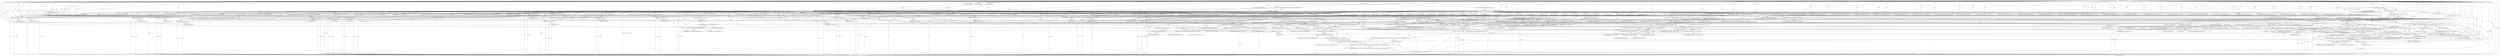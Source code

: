 digraph "TIFFVGetFieldDefaulted" {  
"21192" [label = <(METHOD,TIFFVGetFieldDefaulted)<SUB>214</SUB>> ]
"21193" [label = <(PARAM,TIFF *tif)<SUB>214</SUB>> ]
"21194" [label = <(PARAM,uint32_t tag)<SUB>214</SUB>> ]
"21195" [label = <(PARAM,va_list ap)<SUB>214</SUB>> ]
"21196" [label = <(BLOCK,&lt;empty&gt;,&lt;empty&gt;)<SUB>215</SUB>> ]
"21197" [label = <(LOCAL,TIFFDirectory* td: TIFFDirectory)<SUB>216</SUB>> ]
"21198" [label = <(&lt;operator&gt;.assignment,*td = &amp;tif-&gt;tif_dir)<SUB>216</SUB>> ]
"21199" [label = <(IDENTIFIER,td,*td = &amp;tif-&gt;tif_dir)<SUB>216</SUB>> ]
"21200" [label = <(&lt;operator&gt;.addressOf,&amp;tif-&gt;tif_dir)<SUB>216</SUB>> ]
"21201" [label = <(&lt;operator&gt;.indirectFieldAccess,tif-&gt;tif_dir)<SUB>216</SUB>> ]
"21202" [label = <(IDENTIFIER,tif,*td = &amp;tif-&gt;tif_dir)<SUB>216</SUB>> ]
"21203" [label = <(FIELD_IDENTIFIER,tif_dir,tif_dir)<SUB>216</SUB>> ]
"21204" [label = <(CONTROL_STRUCTURE,if (TIFFVGetField(tif, tag, ap)),if (TIFFVGetField(tif, tag, ap)))<SUB>218</SUB>> ]
"21205" [label = <(TIFFVGetField,TIFFVGetField(tif, tag, ap))<SUB>218</SUB>> ]
"21206" [label = <(IDENTIFIER,tif,TIFFVGetField(tif, tag, ap))<SUB>218</SUB>> ]
"21207" [label = <(IDENTIFIER,tag,TIFFVGetField(tif, tag, ap))<SUB>218</SUB>> ]
"21208" [label = <(IDENTIFIER,ap,TIFFVGetField(tif, tag, ap))<SUB>218</SUB>> ]
"21209" [label = <(BLOCK,&lt;empty&gt;,&lt;empty&gt;)<SUB>219</SUB>> ]
"21210" [label = <(RETURN,return (1);,return (1);)<SUB>219</SUB>> ]
"21211" [label = <(LITERAL,1,return (1);)<SUB>219</SUB>> ]
"21212" [label = <(CONTROL_STRUCTURE,switch(tag),switch(tag))<SUB>220</SUB>> ]
"21213" [label = <(IDENTIFIER,tag,switch(tag))<SUB>220</SUB>> ]
"21214" [label = <(BLOCK,&lt;empty&gt;,&lt;empty&gt;)<SUB>221</SUB>> ]
"21215" [label = <(JUMP_TARGET,case)<SUB>222</SUB>> ]
"21216" [label = <(IDENTIFIER,TIFFTAG_SUBFILETYPE,&lt;empty&gt;)<SUB>222</SUB>> ]
"21217" [label = <(UNKNOWN,*va_arg(ap, uint32_t *) = td-&gt;td_subfiletype;,*va_arg(ap, uint32_t *) = td-&gt;td_subfiletype;)<SUB>223</SUB>> ]
"21218" [label = <(RETURN,return (1);,return (1);)<SUB>224</SUB>> ]
"21219" [label = <(LITERAL,1,return (1);)<SUB>224</SUB>> ]
"21220" [label = <(JUMP_TARGET,case)<SUB>225</SUB>> ]
"21221" [label = <(IDENTIFIER,TIFFTAG_BITSPERSAMPLE,&lt;empty&gt;)<SUB>225</SUB>> ]
"21222" [label = <(UNKNOWN,*va_arg(ap, uint16_t *) = td-&gt;td_bitspersample;,*va_arg(ap, uint16_t *) = td-&gt;td_bitspersample;)<SUB>226</SUB>> ]
"21223" [label = <(RETURN,return (1);,return (1);)<SUB>227</SUB>> ]
"21224" [label = <(LITERAL,1,return (1);)<SUB>227</SUB>> ]
"21225" [label = <(JUMP_TARGET,case)<SUB>228</SUB>> ]
"21226" [label = <(IDENTIFIER,TIFFTAG_THRESHHOLDING,&lt;empty&gt;)<SUB>228</SUB>> ]
"21227" [label = <(UNKNOWN,*va_arg(ap, uint16_t *) = td-&gt;td_threshholding;,*va_arg(ap, uint16_t *) = td-&gt;td_threshholding;)<SUB>229</SUB>> ]
"21228" [label = <(RETURN,return (1);,return (1);)<SUB>230</SUB>> ]
"21229" [label = <(LITERAL,1,return (1);)<SUB>230</SUB>> ]
"21230" [label = <(JUMP_TARGET,case)<SUB>231</SUB>> ]
"21231" [label = <(IDENTIFIER,TIFFTAG_FILLORDER,&lt;empty&gt;)<SUB>231</SUB>> ]
"21232" [label = <(UNKNOWN,*va_arg(ap, uint16_t *) = td-&gt;td_fillorder;,*va_arg(ap, uint16_t *) = td-&gt;td_fillorder;)<SUB>232</SUB>> ]
"21233" [label = <(RETURN,return (1);,return (1);)<SUB>233</SUB>> ]
"21234" [label = <(LITERAL,1,return (1);)<SUB>233</SUB>> ]
"21235" [label = <(JUMP_TARGET,case)<SUB>234</SUB>> ]
"21236" [label = <(IDENTIFIER,TIFFTAG_ORIENTATION,&lt;empty&gt;)<SUB>234</SUB>> ]
"21237" [label = <(UNKNOWN,*va_arg(ap, uint16_t *) = td-&gt;td_orientation;,*va_arg(ap, uint16_t *) = td-&gt;td_orientation;)<SUB>235</SUB>> ]
"21238" [label = <(RETURN,return (1);,return (1);)<SUB>236</SUB>> ]
"21239" [label = <(LITERAL,1,return (1);)<SUB>236</SUB>> ]
"21240" [label = <(JUMP_TARGET,case)<SUB>237</SUB>> ]
"21241" [label = <(IDENTIFIER,TIFFTAG_SAMPLESPERPIXEL,&lt;empty&gt;)<SUB>237</SUB>> ]
"21242" [label = <(UNKNOWN,*va_arg(ap, uint16_t *) = td-&gt;td_samplesperpixel;,*va_arg(ap, uint16_t *) = td-&gt;td_samplesperpixel;)<SUB>238</SUB>> ]
"21243" [label = <(RETURN,return (1);,return (1);)<SUB>239</SUB>> ]
"21244" [label = <(LITERAL,1,return (1);)<SUB>239</SUB>> ]
"21245" [label = <(JUMP_TARGET,case)<SUB>240</SUB>> ]
"21246" [label = <(IDENTIFIER,TIFFTAG_ROWSPERSTRIP,&lt;empty&gt;)<SUB>240</SUB>> ]
"21247" [label = <(UNKNOWN,*va_arg(ap, uint32_t *) = td-&gt;td_rowsperstrip;,*va_arg(ap, uint32_t *) = td-&gt;td_rowsperstrip;)<SUB>241</SUB>> ]
"21248" [label = <(RETURN,return (1);,return (1);)<SUB>242</SUB>> ]
"21249" [label = <(LITERAL,1,return (1);)<SUB>242</SUB>> ]
"21250" [label = <(JUMP_TARGET,case)<SUB>243</SUB>> ]
"21251" [label = <(IDENTIFIER,TIFFTAG_MINSAMPLEVALUE,&lt;empty&gt;)<SUB>243</SUB>> ]
"21252" [label = <(UNKNOWN,*va_arg(ap, uint16_t *) = td-&gt;td_minsamplevalue;,*va_arg(ap, uint16_t *) = td-&gt;td_minsamplevalue;)<SUB>244</SUB>> ]
"21253" [label = <(RETURN,return (1);,return (1);)<SUB>245</SUB>> ]
"21254" [label = <(LITERAL,1,return (1);)<SUB>245</SUB>> ]
"21255" [label = <(JUMP_TARGET,case)<SUB>246</SUB>> ]
"21256" [label = <(IDENTIFIER,TIFFTAG_MAXSAMPLEVALUE,&lt;empty&gt;)<SUB>246</SUB>> ]
"21257" [label = <(BLOCK,&lt;empty&gt;,&lt;empty&gt;)<SUB>247</SUB>> ]
"21258" [label = <(LOCAL,uint16_t maxsamplevalue: uint16_t)<SUB>248</SUB>> ]
"21259" [label = <(CONTROL_STRUCTURE,if (td-&gt;td_bitspersample &gt; 0),if (td-&gt;td_bitspersample &gt; 0))<SUB>252</SUB>> ]
"21260" [label = <(&lt;operator&gt;.greaterThan,td-&gt;td_bitspersample &gt; 0)<SUB>252</SUB>> ]
"21261" [label = <(&lt;operator&gt;.indirectFieldAccess,td-&gt;td_bitspersample)<SUB>252</SUB>> ]
"21262" [label = <(IDENTIFIER,td,td-&gt;td_bitspersample &gt; 0)<SUB>252</SUB>> ]
"21263" [label = <(FIELD_IDENTIFIER,td_bitspersample,td_bitspersample)<SUB>252</SUB>> ]
"21264" [label = <(LITERAL,0,td-&gt;td_bitspersample &gt; 0)<SUB>252</SUB>> ]
"21265" [label = <(BLOCK,&lt;empty&gt;,&lt;empty&gt;)<SUB>253</SUB>> ]
"21266" [label = <(CONTROL_STRUCTURE,if (td-&gt;td_bitspersample &lt;= 16),if (td-&gt;td_bitspersample &lt;= 16))<SUB>256</SUB>> ]
"21267" [label = <(&lt;operator&gt;.lessEqualsThan,td-&gt;td_bitspersample &lt;= 16)<SUB>256</SUB>> ]
"21268" [label = <(&lt;operator&gt;.indirectFieldAccess,td-&gt;td_bitspersample)<SUB>256</SUB>> ]
"21269" [label = <(IDENTIFIER,td,td-&gt;td_bitspersample &lt;= 16)<SUB>256</SUB>> ]
"21270" [label = <(FIELD_IDENTIFIER,td_bitspersample,td_bitspersample)<SUB>256</SUB>> ]
"21271" [label = <(LITERAL,16,td-&gt;td_bitspersample &lt;= 16)<SUB>256</SUB>> ]
"21272" [label = <(BLOCK,&lt;empty&gt;,&lt;empty&gt;)<SUB>257</SUB>> ]
"21273" [label = <(&lt;operator&gt;.assignment,maxsamplevalue = (1 &lt;&lt; td-&gt;td_bitspersample) -\012                                     1)<SUB>258</SUB>> ]
"21274" [label = <(IDENTIFIER,maxsamplevalue,maxsamplevalue = (1 &lt;&lt; td-&gt;td_bitspersample) -\012                                     1)<SUB>258</SUB>> ]
"21275" [label = <(&lt;operator&gt;.subtraction,(1 &lt;&lt; td-&gt;td_bitspersample) -\012                                     1)<SUB>258</SUB>> ]
"21276" [label = <(&lt;operator&gt;.shiftLeft,1 &lt;&lt; td-&gt;td_bitspersample)<SUB>258</SUB>> ]
"21277" [label = <(LITERAL,1,1 &lt;&lt; td-&gt;td_bitspersample)<SUB>258</SUB>> ]
"21278" [label = <(&lt;operator&gt;.indirectFieldAccess,td-&gt;td_bitspersample)<SUB>258</SUB>> ]
"21279" [label = <(IDENTIFIER,td,1 &lt;&lt; td-&gt;td_bitspersample)<SUB>258</SUB>> ]
"21280" [label = <(FIELD_IDENTIFIER,td_bitspersample,td_bitspersample)<SUB>258</SUB>> ]
"21281" [label = <(LITERAL,1,(1 &lt;&lt; td-&gt;td_bitspersample) -\012                                     1)<SUB>259</SUB>> ]
"21282" [label = <(CONTROL_STRUCTURE,else,else)<SUB>262</SUB>> ]
"21283" [label = <(BLOCK,&lt;empty&gt;,&lt;empty&gt;)<SUB>262</SUB>> ]
"21284" [label = <(&lt;operator&gt;.assignment,maxsamplevalue = 65535)<SUB>263</SUB>> ]
"21285" [label = <(IDENTIFIER,maxsamplevalue,maxsamplevalue = 65535)<SUB>263</SUB>> ]
"21286" [label = <(LITERAL,65535,maxsamplevalue = 65535)<SUB>263</SUB>> ]
"21287" [label = <(CONTROL_STRUCTURE,else,else)<SUB>267</SUB>> ]
"21288" [label = <(BLOCK,&lt;empty&gt;,&lt;empty&gt;)<SUB>267</SUB>> ]
"21289" [label = <(&lt;operator&gt;.assignment,maxsamplevalue = 0)<SUB>268</SUB>> ]
"21290" [label = <(IDENTIFIER,maxsamplevalue,maxsamplevalue = 0)<SUB>268</SUB>> ]
"21291" [label = <(LITERAL,0,maxsamplevalue = 0)<SUB>268</SUB>> ]
"21292" [label = <(UNKNOWN,*va_arg(ap, uint16_t *) = maxsamplevalue;,*va_arg(ap, uint16_t *) = maxsamplevalue;)<SUB>270</SUB>> ]
"21293" [label = <(RETURN,return (1);,return (1);)<SUB>271</SUB>> ]
"21294" [label = <(LITERAL,1,return (1);)<SUB>271</SUB>> ]
"21295" [label = <(JUMP_TARGET,case)<SUB>273</SUB>> ]
"21296" [label = <(IDENTIFIER,TIFFTAG_PLANARCONFIG,&lt;empty&gt;)<SUB>273</SUB>> ]
"21297" [label = <(UNKNOWN,*va_arg(ap, uint16_t *) = td-&gt;td_planarconfig;,*va_arg(ap, uint16_t *) = td-&gt;td_planarconfig;)<SUB>274</SUB>> ]
"21298" [label = <(RETURN,return (1);,return (1);)<SUB>275</SUB>> ]
"21299" [label = <(LITERAL,1,return (1);)<SUB>275</SUB>> ]
"21300" [label = <(JUMP_TARGET,case)<SUB>276</SUB>> ]
"21301" [label = <(IDENTIFIER,TIFFTAG_RESOLUTIONUNIT,&lt;empty&gt;)<SUB>276</SUB>> ]
"21302" [label = <(UNKNOWN,*va_arg(ap, uint16_t *) = td-&gt;td_resolutionunit;,*va_arg(ap, uint16_t *) = td-&gt;td_resolutionunit;)<SUB>277</SUB>> ]
"21303" [label = <(RETURN,return (1);,return (1);)<SUB>278</SUB>> ]
"21304" [label = <(LITERAL,1,return (1);)<SUB>278</SUB>> ]
"21305" [label = <(JUMP_TARGET,case)<SUB>279</SUB>> ]
"21306" [label = <(IDENTIFIER,TIFFTAG_PREDICTOR,&lt;empty&gt;)<SUB>279</SUB>> ]
"21307" [label = <(BLOCK,&lt;empty&gt;,&lt;empty&gt;)<SUB>280</SUB>> ]
"21308" [label = <(LOCAL,TIFFPredictorState* sp: TIFFPredictorState)<SUB>281</SUB>> ]
"21309" [label = <(&lt;operator&gt;.assignment,*sp = (TIFFPredictorState *)tif-&gt;tif_data)<SUB>281</SUB>> ]
"21310" [label = <(IDENTIFIER,sp,*sp = (TIFFPredictorState *)tif-&gt;tif_data)<SUB>281</SUB>> ]
"21311" [label = <(&lt;operator&gt;.cast,(TIFFPredictorState *)tif-&gt;tif_data)<SUB>281</SUB>> ]
"21312" [label = <(UNKNOWN,TIFFPredictorState *,TIFFPredictorState *)<SUB>281</SUB>> ]
"21313" [label = <(&lt;operator&gt;.indirectFieldAccess,tif-&gt;tif_data)<SUB>281</SUB>> ]
"21314" [label = <(IDENTIFIER,tif,(TIFFPredictorState *)tif-&gt;tif_data)<SUB>281</SUB>> ]
"21315" [label = <(FIELD_IDENTIFIER,tif_data,tif_data)<SUB>281</SUB>> ]
"21316" [label = <(CONTROL_STRUCTURE,if (sp == NULL),if (sp == NULL))<SUB>282</SUB>> ]
"21317" [label = <(&lt;operator&gt;.equals,sp == NULL)<SUB>282</SUB>> ]
"21318" [label = <(IDENTIFIER,sp,sp == NULL)<SUB>282</SUB>> ]
"21319" [label = <(IDENTIFIER,NULL,sp == NULL)<SUB>282</SUB>> ]
"21320" [label = <(BLOCK,&lt;empty&gt;,&lt;empty&gt;)<SUB>283</SUB>> ]
"21321" [label = <(TIFFErrorExtR,TIFFErrorExtR(\012                    tif, tif-&gt;tif_name,\012                    &quot;Cannot get \&quot;Predictor\&quot; tag as plugin is not configured&quot;))<SUB>284</SUB>> ]
"21322" [label = <(IDENTIFIER,tif,TIFFErrorExtR(\012                    tif, tif-&gt;tif_name,\012                    &quot;Cannot get \&quot;Predictor\&quot; tag as plugin is not configured&quot;))<SUB>285</SUB>> ]
"21323" [label = <(&lt;operator&gt;.indirectFieldAccess,tif-&gt;tif_name)<SUB>285</SUB>> ]
"21324" [label = <(IDENTIFIER,tif,TIFFErrorExtR(\012                    tif, tif-&gt;tif_name,\012                    &quot;Cannot get \&quot;Predictor\&quot; tag as plugin is not configured&quot;))<SUB>285</SUB>> ]
"21325" [label = <(FIELD_IDENTIFIER,tif_name,tif_name)<SUB>285</SUB>> ]
"21326" [label = <(LITERAL,&quot;Cannot get \&quot;Predictor\&quot; tag as plugin is not configured&quot;,TIFFErrorExtR(\012                    tif, tif-&gt;tif_name,\012                    &quot;Cannot get \&quot;Predictor\&quot; tag as plugin is not configured&quot;))<SUB>286</SUB>> ]
"21327" [label = <(UNKNOWN,*va_arg(ap, uint16_t *) = 0;,*va_arg(ap, uint16_t *) = 0;)<SUB>287</SUB>> ]
"21328" [label = <(RETURN,return 0;,return 0;)<SUB>288</SUB>> ]
"21329" [label = <(LITERAL,0,return 0;)<SUB>288</SUB>> ]
"21330" [label = <(UNKNOWN,*va_arg(ap, uint16_t *) = (uint16_t)sp-&gt;predictor;,*va_arg(ap, uint16_t *) = (uint16_t)sp-&gt;predictor;)<SUB>290</SUB>> ]
"21331" [label = <(RETURN,return 1;,return 1;)<SUB>291</SUB>> ]
"21332" [label = <(LITERAL,1,return 1;)<SUB>291</SUB>> ]
"21333" [label = <(JUMP_TARGET,case)<SUB>293</SUB>> ]
"21334" [label = <(IDENTIFIER,TIFFTAG_DOTRANGE,&lt;empty&gt;)<SUB>293</SUB>> ]
"21335" [label = <(UNKNOWN,*va_arg(ap, uint16_t *) = 0;,*va_arg(ap, uint16_t *) = 0;)<SUB>294</SUB>> ]
"21336" [label = <(UNKNOWN,*va_arg(ap, uint16_t *) = (1 &lt;&lt; td-&gt;td_bitspersample) - 1;,*va_arg(ap, uint16_t *) = (1 &lt;&lt; td-&gt;td_bitspersample) - 1;)<SUB>295</SUB>> ]
"21337" [label = <(RETURN,return (1);,return (1);)<SUB>296</SUB>> ]
"21338" [label = <(LITERAL,1,return (1);)<SUB>296</SUB>> ]
"21339" [label = <(JUMP_TARGET,case)<SUB>297</SUB>> ]
"21340" [label = <(IDENTIFIER,TIFFTAG_INKSET,&lt;empty&gt;)<SUB>297</SUB>> ]
"21341" [label = <(UNKNOWN,*va_arg(ap, uint16_t *) = INKSET_CMYK;,*va_arg(ap, uint16_t *) = INKSET_CMYK;)<SUB>298</SUB>> ]
"21342" [label = <(RETURN,return 1;,return 1;)<SUB>299</SUB>> ]
"21343" [label = <(LITERAL,1,return 1;)<SUB>299</SUB>> ]
"21344" [label = <(JUMP_TARGET,case)<SUB>300</SUB>> ]
"21345" [label = <(IDENTIFIER,TIFFTAG_NUMBEROFINKS,&lt;empty&gt;)<SUB>300</SUB>> ]
"21346" [label = <(UNKNOWN,*va_arg(ap, uint16_t *) = 4;,*va_arg(ap, uint16_t *) = 4;)<SUB>301</SUB>> ]
"21347" [label = <(RETURN,return (1);,return (1);)<SUB>302</SUB>> ]
"21348" [label = <(LITERAL,1,return (1);)<SUB>302</SUB>> ]
"21349" [label = <(JUMP_TARGET,case)<SUB>303</SUB>> ]
"21350" [label = <(IDENTIFIER,TIFFTAG_EXTRASAMPLES,&lt;empty&gt;)<SUB>303</SUB>> ]
"21351" [label = <(UNKNOWN,*va_arg(ap, uint16_t *) = td-&gt;td_extrasamples;,*va_arg(ap, uint16_t *) = td-&gt;td_extrasamples;)<SUB>304</SUB>> ]
"21352" [label = <(UNKNOWN,*va_arg(ap, const uint16_t **) = td-&gt;td_sampleinfo;,*va_arg(ap, const uint16_t **) = td-&gt;td_sampleinfo;)<SUB>305</SUB>> ]
"21353" [label = <(RETURN,return (1);,return (1);)<SUB>306</SUB>> ]
"21354" [label = <(LITERAL,1,return (1);)<SUB>306</SUB>> ]
"21355" [label = <(JUMP_TARGET,case)<SUB>307</SUB>> ]
"21356" [label = <(IDENTIFIER,TIFFTAG_MATTEING,&lt;empty&gt;)<SUB>307</SUB>> ]
"21357" [label = <(UNKNOWN,*va_arg(ap, uint16_t *) =\012                (td-&gt;td_extrasamples == 1 &amp;&amp;\012                 td-&gt;td_sampleinfo[0] == EXTRASAMPLE_ASSOCALPHA);,*va_arg(ap, uint16_t *) =\012                (td-&gt;td_extrasamples == 1 &amp;&amp;\012                 td-&gt;td_sampleinfo[0] == EXTRASAMPLE_ASSOCALPHA);)<SUB>308</SUB>> ]
"21358" [label = <(RETURN,return (1);,return (1);)<SUB>311</SUB>> ]
"21359" [label = <(LITERAL,1,return (1);)<SUB>311</SUB>> ]
"21360" [label = <(JUMP_TARGET,case)<SUB>312</SUB>> ]
"21361" [label = <(IDENTIFIER,TIFFTAG_TILEDEPTH,&lt;empty&gt;)<SUB>312</SUB>> ]
"21362" [label = <(UNKNOWN,*va_arg(ap, uint32_t *) = td-&gt;td_tiledepth;,*va_arg(ap, uint32_t *) = td-&gt;td_tiledepth;)<SUB>313</SUB>> ]
"21363" [label = <(RETURN,return (1);,return (1);)<SUB>314</SUB>> ]
"21364" [label = <(LITERAL,1,return (1);)<SUB>314</SUB>> ]
"21365" [label = <(JUMP_TARGET,case)<SUB>315</SUB>> ]
"21366" [label = <(IDENTIFIER,TIFFTAG_DATATYPE,&lt;empty&gt;)<SUB>315</SUB>> ]
"21367" [label = <(UNKNOWN,*va_arg(ap, uint16_t *) = td-&gt;td_sampleformat - 1;,*va_arg(ap, uint16_t *) = td-&gt;td_sampleformat - 1;)<SUB>316</SUB>> ]
"21368" [label = <(RETURN,return (1);,return (1);)<SUB>317</SUB>> ]
"21369" [label = <(LITERAL,1,return (1);)<SUB>317</SUB>> ]
"21370" [label = <(JUMP_TARGET,case)<SUB>318</SUB>> ]
"21371" [label = <(IDENTIFIER,TIFFTAG_SAMPLEFORMAT,&lt;empty&gt;)<SUB>318</SUB>> ]
"21372" [label = <(UNKNOWN,*va_arg(ap, uint16_t *) = td-&gt;td_sampleformat;,*va_arg(ap, uint16_t *) = td-&gt;td_sampleformat;)<SUB>319</SUB>> ]
"21373" [label = <(RETURN,return (1);,return (1);)<SUB>320</SUB>> ]
"21374" [label = <(LITERAL,1,return (1);)<SUB>320</SUB>> ]
"21375" [label = <(JUMP_TARGET,case)<SUB>321</SUB>> ]
"21376" [label = <(IDENTIFIER,TIFFTAG_IMAGEDEPTH,&lt;empty&gt;)<SUB>321</SUB>> ]
"21377" [label = <(UNKNOWN,*va_arg(ap, uint32_t *) = td-&gt;td_imagedepth;,*va_arg(ap, uint32_t *) = td-&gt;td_imagedepth;)<SUB>322</SUB>> ]
"21378" [label = <(RETURN,return (1);,return (1);)<SUB>323</SUB>> ]
"21379" [label = <(LITERAL,1,return (1);)<SUB>323</SUB>> ]
"21380" [label = <(JUMP_TARGET,case)<SUB>324</SUB>> ]
"21381" [label = <(IDENTIFIER,TIFFTAG_YCBCRCOEFFICIENTS,&lt;empty&gt;)<SUB>324</SUB>> ]
"21382" [label = <(BLOCK,&lt;empty&gt;,&lt;empty&gt;)<SUB>325</SUB>> ]
"21383" [label = <(LOCAL,constfloat[] ycbcrcoeffs: float[])<SUB>327</SUB>> ]
"21384" [label = <(&lt;operator&gt;.assignment,ycbcrcoeffs[] = {0.299f, 0.587f, 0.114f})<SUB>327</SUB>> ]
"21385" [label = <(IDENTIFIER,ycbcrcoeffs,ycbcrcoeffs[] = {0.299f, 0.587f, 0.114f})<SUB>327</SUB>> ]
"21386" [label = <(&lt;operator&gt;.arrayInitializer,{0.299f, 0.587f, 0.114f})<SUB>327</SUB>> ]
"21387" [label = <(LITERAL,0.299f,{0.299f, 0.587f, 0.114f})<SUB>327</SUB>> ]
"21388" [label = <(LITERAL,0.587f,{0.299f, 0.587f, 0.114f})<SUB>327</SUB>> ]
"21389" [label = <(LITERAL,0.114f,{0.299f, 0.587f, 0.114f})<SUB>327</SUB>> ]
"21390" [label = <(UNKNOWN,*va_arg(ap, const float **) = ycbcrcoeffs;,*va_arg(ap, const float **) = ycbcrcoeffs;)<SUB>328</SUB>> ]
"21391" [label = <(RETURN,return 1;,return 1;)<SUB>329</SUB>> ]
"21392" [label = <(LITERAL,1,return 1;)<SUB>329</SUB>> ]
"21393" [label = <(JUMP_TARGET,case)<SUB>331</SUB>> ]
"21394" [label = <(IDENTIFIER,TIFFTAG_YCBCRSUBSAMPLING,&lt;empty&gt;)<SUB>331</SUB>> ]
"21395" [label = <(UNKNOWN,*va_arg(ap, uint16_t *) = td-&gt;td_ycbcrsubsampling[0];,*va_arg(ap, uint16_t *) = td-&gt;td_ycbcrsubsampling[0];)<SUB>332</SUB>> ]
"21396" [label = <(UNKNOWN,*va_arg(ap, uint16_t *) = td-&gt;td_ycbcrsubsampling[1];,*va_arg(ap, uint16_t *) = td-&gt;td_ycbcrsubsampling[1];)<SUB>333</SUB>> ]
"21397" [label = <(RETURN,return (1);,return (1);)<SUB>334</SUB>> ]
"21398" [label = <(LITERAL,1,return (1);)<SUB>334</SUB>> ]
"21399" [label = <(JUMP_TARGET,case)<SUB>335</SUB>> ]
"21400" [label = <(IDENTIFIER,TIFFTAG_YCBCRPOSITIONING,&lt;empty&gt;)<SUB>335</SUB>> ]
"21401" [label = <(UNKNOWN,*va_arg(ap, uint16_t *) = td-&gt;td_ycbcrpositioning;,*va_arg(ap, uint16_t *) = td-&gt;td_ycbcrpositioning;)<SUB>336</SUB>> ]
"21402" [label = <(RETURN,return (1);,return (1);)<SUB>337</SUB>> ]
"21403" [label = <(LITERAL,1,return (1);)<SUB>337</SUB>> ]
"21404" [label = <(JUMP_TARGET,case)<SUB>338</SUB>> ]
"21405" [label = <(IDENTIFIER,TIFFTAG_WHITEPOINT,&lt;empty&gt;)<SUB>338</SUB>> ]
"21406" [label = <(BLOCK,&lt;empty&gt;,&lt;empty&gt;)<SUB>339</SUB>> ]
"21407" [label = <(LOCAL,constfloat[] whitepoint: float[])<SUB>343</SUB>> ]
"21408" [label = <(&lt;operator&gt;.assignment,whitepoint[] = {\012                D50_X0 / (D50_X0 + D50_Y0 + D50_Z0),\012                D50_Y0 / (D50_X0 + D50_Y0 + D50_Z0)})<SUB>343</SUB>> ]
"21409" [label = <(IDENTIFIER,whitepoint,whitepoint[] = {\012                D50_X0 / (D50_X0 + D50_Y0 + D50_Z0),\012                D50_Y0 / (D50_X0 + D50_Y0 + D50_Z0)})<SUB>343</SUB>> ]
"21410" [label = <(&lt;operator&gt;.arrayInitializer,{\012                D50_X0 / (D50_X0 + D50_Y0 + D50_Z0),\012                D50_Y0 / (D50_X0 + D50_Y0 + D50_Z0)})<SUB>343</SUB>> ]
"21411" [label = <(&lt;operator&gt;.division,D50_X0 / (D50_X0 + D50_Y0 + D50_Z0))<SUB>344</SUB>> ]
"21412" [label = <(IDENTIFIER,D50_X0,D50_X0 / (D50_X0 + D50_Y0 + D50_Z0))<SUB>344</SUB>> ]
"21413" [label = <(&lt;operator&gt;.addition,D50_X0 + D50_Y0 + D50_Z0)<SUB>344</SUB>> ]
"21414" [label = <(&lt;operator&gt;.addition,D50_X0 + D50_Y0)<SUB>344</SUB>> ]
"21415" [label = <(IDENTIFIER,D50_X0,D50_X0 + D50_Y0)<SUB>344</SUB>> ]
"21416" [label = <(IDENTIFIER,D50_Y0,D50_X0 + D50_Y0)<SUB>344</SUB>> ]
"21417" [label = <(IDENTIFIER,D50_Z0,D50_X0 + D50_Y0 + D50_Z0)<SUB>344</SUB>> ]
"21418" [label = <(&lt;operator&gt;.division,D50_Y0 / (D50_X0 + D50_Y0 + D50_Z0))<SUB>345</SUB>> ]
"21419" [label = <(IDENTIFIER,D50_Y0,D50_Y0 / (D50_X0 + D50_Y0 + D50_Z0))<SUB>345</SUB>> ]
"21420" [label = <(&lt;operator&gt;.addition,D50_X0 + D50_Y0 + D50_Z0)<SUB>345</SUB>> ]
"21421" [label = <(&lt;operator&gt;.addition,D50_X0 + D50_Y0)<SUB>345</SUB>> ]
"21422" [label = <(IDENTIFIER,D50_X0,D50_X0 + D50_Y0)<SUB>345</SUB>> ]
"21423" [label = <(IDENTIFIER,D50_Y0,D50_X0 + D50_Y0)<SUB>345</SUB>> ]
"21424" [label = <(IDENTIFIER,D50_Z0,D50_X0 + D50_Y0 + D50_Z0)<SUB>345</SUB>> ]
"21425" [label = <(UNKNOWN,*va_arg(ap, const float **) = whitepoint;,*va_arg(ap, const float **) = whitepoint;)<SUB>346</SUB>> ]
"21426" [label = <(RETURN,return 1;,return 1;)<SUB>347</SUB>> ]
"21427" [label = <(LITERAL,1,return 1;)<SUB>347</SUB>> ]
"21428" [label = <(JUMP_TARGET,case)<SUB>349</SUB>> ]
"21429" [label = <(IDENTIFIER,TIFFTAG_TRANSFERFUNCTION,&lt;empty&gt;)<SUB>349</SUB>> ]
"21430" [label = <(CONTROL_STRUCTURE,if (!td-&gt;td_transferfunction[0] &amp;&amp;\012                !TIFFDefaultTransferFunction(tif, td)),if (!td-&gt;td_transferfunction[0] &amp;&amp;\012                !TIFFDefaultTransferFunction(tif, td)))<SUB>350</SUB>> ]
"21431" [label = <(&lt;operator&gt;.logicalAnd,!td-&gt;td_transferfunction[0] &amp;&amp;\012                !TIFFDefaultTransferFunction(tif, td))<SUB>350</SUB>> ]
"21432" [label = <(&lt;operator&gt;.logicalNot,!td-&gt;td_transferfunction[0])<SUB>350</SUB>> ]
"21433" [label = <(&lt;operator&gt;.indirectIndexAccess,td-&gt;td_transferfunction[0])<SUB>350</SUB>> ]
"21434" [label = <(&lt;operator&gt;.indirectFieldAccess,td-&gt;td_transferfunction)<SUB>350</SUB>> ]
"21435" [label = <(IDENTIFIER,td,!td-&gt;td_transferfunction[0])<SUB>350</SUB>> ]
"21436" [label = <(FIELD_IDENTIFIER,td_transferfunction,td_transferfunction)<SUB>350</SUB>> ]
"21437" [label = <(LITERAL,0,!td-&gt;td_transferfunction[0])<SUB>350</SUB>> ]
"21438" [label = <(&lt;operator&gt;.logicalNot,!TIFFDefaultTransferFunction(tif, td))<SUB>351</SUB>> ]
"21439" [label = <(TIFFDefaultTransferFunction,TIFFDefaultTransferFunction(tif, td))<SUB>351</SUB>> ]
"21440" [label = <(IDENTIFIER,tif,TIFFDefaultTransferFunction(tif, td))<SUB>351</SUB>> ]
"21441" [label = <(IDENTIFIER,td,TIFFDefaultTransferFunction(tif, td))<SUB>351</SUB>> ]
"21442" [label = <(BLOCK,&lt;empty&gt;,&lt;empty&gt;)<SUB>352</SUB>> ]
"21443" [label = <(TIFFErrorExtR,TIFFErrorExtR(tif, tif-&gt;tif_name,\012                              &quot;No space for \&quot;TransferFunction\&quot; tag&quot;))<SUB>353</SUB>> ]
"21444" [label = <(IDENTIFIER,tif,TIFFErrorExtR(tif, tif-&gt;tif_name,\012                              &quot;No space for \&quot;TransferFunction\&quot; tag&quot;))<SUB>353</SUB>> ]
"21445" [label = <(&lt;operator&gt;.indirectFieldAccess,tif-&gt;tif_name)<SUB>353</SUB>> ]
"21446" [label = <(IDENTIFIER,tif,TIFFErrorExtR(tif, tif-&gt;tif_name,\012                              &quot;No space for \&quot;TransferFunction\&quot; tag&quot;))<SUB>353</SUB>> ]
"21447" [label = <(FIELD_IDENTIFIER,tif_name,tif_name)<SUB>353</SUB>> ]
"21448" [label = <(LITERAL,&quot;No space for \&quot;TransferFunction\&quot; tag&quot;,TIFFErrorExtR(tif, tif-&gt;tif_name,\012                              &quot;No space for \&quot;TransferFunction\&quot; tag&quot;))<SUB>354</SUB>> ]
"21449" [label = <(RETURN,return (0);,return (0);)<SUB>355</SUB>> ]
"21450" [label = <(LITERAL,0,return (0);)<SUB>355</SUB>> ]
"21451" [label = <(UNKNOWN,*va_arg(ap, const uint16_t **) = td-&gt;td_transferfunction[0];,*va_arg(ap, const uint16_t **) = td-&gt;td_transferfunction[0];)<SUB>357</SUB>> ]
"21452" [label = <(CONTROL_STRUCTURE,if (td-&gt;td_samplesperpixel - td-&gt;td_extrasamples &gt; 1),if (td-&gt;td_samplesperpixel - td-&gt;td_extrasamples &gt; 1))<SUB>358</SUB>> ]
"21453" [label = <(&lt;operator&gt;.greaterThan,td-&gt;td_samplesperpixel - td-&gt;td_extrasamples &gt; 1)<SUB>358</SUB>> ]
"21454" [label = <(&lt;operator&gt;.subtraction,td-&gt;td_samplesperpixel - td-&gt;td_extrasamples)<SUB>358</SUB>> ]
"21455" [label = <(&lt;operator&gt;.indirectFieldAccess,td-&gt;td_samplesperpixel)<SUB>358</SUB>> ]
"21456" [label = <(IDENTIFIER,td,td-&gt;td_samplesperpixel - td-&gt;td_extrasamples)<SUB>358</SUB>> ]
"21457" [label = <(FIELD_IDENTIFIER,td_samplesperpixel,td_samplesperpixel)<SUB>358</SUB>> ]
"21458" [label = <(&lt;operator&gt;.indirectFieldAccess,td-&gt;td_extrasamples)<SUB>358</SUB>> ]
"21459" [label = <(IDENTIFIER,td,td-&gt;td_samplesperpixel - td-&gt;td_extrasamples)<SUB>358</SUB>> ]
"21460" [label = <(FIELD_IDENTIFIER,td_extrasamples,td_extrasamples)<SUB>358</SUB>> ]
"21461" [label = <(LITERAL,1,td-&gt;td_samplesperpixel - td-&gt;td_extrasamples &gt; 1)<SUB>358</SUB>> ]
"21462" [label = <(BLOCK,&lt;empty&gt;,&lt;empty&gt;)<SUB>359</SUB>> ]
"21463" [label = <(UNKNOWN,*va_arg(ap, const uint16_t **) = td-&gt;td_transferfunction[1];,*va_arg(ap, const uint16_t **) = td-&gt;td_transferfunction[1];)<SUB>360</SUB>> ]
"21464" [label = <(UNKNOWN,*va_arg(ap, const uint16_t **) = td-&gt;td_transferfunction[2];,*va_arg(ap, const uint16_t **) = td-&gt;td_transferfunction[2];)<SUB>361</SUB>> ]
"21465" [label = <(RETURN,return (1);,return (1);)<SUB>363</SUB>> ]
"21466" [label = <(LITERAL,1,return (1);)<SUB>363</SUB>> ]
"21467" [label = <(JUMP_TARGET,case)<SUB>364</SUB>> ]
"21468" [label = <(IDENTIFIER,TIFFTAG_REFERENCEBLACKWHITE,&lt;empty&gt;)<SUB>364</SUB>> ]
"21469" [label = <(CONTROL_STRUCTURE,if (!td-&gt;td_refblackwhite &amp;&amp; !TIFFDefaultRefBlackWhite(tif, td)),if (!td-&gt;td_refblackwhite &amp;&amp; !TIFFDefaultRefBlackWhite(tif, td)))<SUB>365</SUB>> ]
"21470" [label = <(&lt;operator&gt;.logicalAnd,!td-&gt;td_refblackwhite &amp;&amp; !TIFFDefaultRefBlackWhite(tif, td))<SUB>365</SUB>> ]
"21471" [label = <(&lt;operator&gt;.logicalNot,!td-&gt;td_refblackwhite)<SUB>365</SUB>> ]
"21472" [label = <(&lt;operator&gt;.indirectFieldAccess,td-&gt;td_refblackwhite)<SUB>365</SUB>> ]
"21473" [label = <(IDENTIFIER,td,!td-&gt;td_refblackwhite)<SUB>365</SUB>> ]
"21474" [label = <(FIELD_IDENTIFIER,td_refblackwhite,td_refblackwhite)<SUB>365</SUB>> ]
"21475" [label = <(&lt;operator&gt;.logicalNot,!TIFFDefaultRefBlackWhite(tif, td))<SUB>365</SUB>> ]
"21476" [label = <(TIFFDefaultRefBlackWhite,TIFFDefaultRefBlackWhite(tif, td))<SUB>365</SUB>> ]
"21477" [label = <(IDENTIFIER,tif,TIFFDefaultRefBlackWhite(tif, td))<SUB>365</SUB>> ]
"21478" [label = <(IDENTIFIER,td,TIFFDefaultRefBlackWhite(tif, td))<SUB>365</SUB>> ]
"21479" [label = <(BLOCK,&lt;empty&gt;,&lt;empty&gt;)<SUB>366</SUB>> ]
"21480" [label = <(RETURN,return (0);,return (0);)<SUB>366</SUB>> ]
"21481" [label = <(LITERAL,0,return (0);)<SUB>366</SUB>> ]
"21482" [label = <(UNKNOWN,*va_arg(ap, const float **) = td-&gt;td_refblackwhite;,*va_arg(ap, const float **) = td-&gt;td_refblackwhite;)<SUB>367</SUB>> ]
"21483" [label = <(RETURN,return (1);,return (1);)<SUB>368</SUB>> ]
"21484" [label = <(LITERAL,1,return (1);)<SUB>368</SUB>> ]
"21485" [label = <(RETURN,return 0;,return 0;)<SUB>370</SUB>> ]
"21486" [label = <(LITERAL,0,return 0;)<SUB>370</SUB>> ]
"21487" [label = <(METHOD_RETURN,int)<SUB>214</SUB>> ]
  "21192" -> "21193"  [ label = "AST: "] 
  "21192" -> "21194"  [ label = "AST: "] 
  "21192" -> "21195"  [ label = "AST: "] 
  "21192" -> "21196"  [ label = "AST: "] 
  "21192" -> "21487"  [ label = "AST: "] 
  "21196" -> "21197"  [ label = "AST: "] 
  "21196" -> "21198"  [ label = "AST: "] 
  "21196" -> "21204"  [ label = "AST: "] 
  "21196" -> "21212"  [ label = "AST: "] 
  "21196" -> "21485"  [ label = "AST: "] 
  "21198" -> "21199"  [ label = "AST: "] 
  "21198" -> "21200"  [ label = "AST: "] 
  "21200" -> "21201"  [ label = "AST: "] 
  "21201" -> "21202"  [ label = "AST: "] 
  "21201" -> "21203"  [ label = "AST: "] 
  "21204" -> "21205"  [ label = "AST: "] 
  "21204" -> "21209"  [ label = "AST: "] 
  "21205" -> "21206"  [ label = "AST: "] 
  "21205" -> "21207"  [ label = "AST: "] 
  "21205" -> "21208"  [ label = "AST: "] 
  "21209" -> "21210"  [ label = "AST: "] 
  "21210" -> "21211"  [ label = "AST: "] 
  "21212" -> "21213"  [ label = "AST: "] 
  "21212" -> "21214"  [ label = "AST: "] 
  "21214" -> "21215"  [ label = "AST: "] 
  "21214" -> "21216"  [ label = "AST: "] 
  "21214" -> "21217"  [ label = "AST: "] 
  "21214" -> "21218"  [ label = "AST: "] 
  "21214" -> "21220"  [ label = "AST: "] 
  "21214" -> "21221"  [ label = "AST: "] 
  "21214" -> "21222"  [ label = "AST: "] 
  "21214" -> "21223"  [ label = "AST: "] 
  "21214" -> "21225"  [ label = "AST: "] 
  "21214" -> "21226"  [ label = "AST: "] 
  "21214" -> "21227"  [ label = "AST: "] 
  "21214" -> "21228"  [ label = "AST: "] 
  "21214" -> "21230"  [ label = "AST: "] 
  "21214" -> "21231"  [ label = "AST: "] 
  "21214" -> "21232"  [ label = "AST: "] 
  "21214" -> "21233"  [ label = "AST: "] 
  "21214" -> "21235"  [ label = "AST: "] 
  "21214" -> "21236"  [ label = "AST: "] 
  "21214" -> "21237"  [ label = "AST: "] 
  "21214" -> "21238"  [ label = "AST: "] 
  "21214" -> "21240"  [ label = "AST: "] 
  "21214" -> "21241"  [ label = "AST: "] 
  "21214" -> "21242"  [ label = "AST: "] 
  "21214" -> "21243"  [ label = "AST: "] 
  "21214" -> "21245"  [ label = "AST: "] 
  "21214" -> "21246"  [ label = "AST: "] 
  "21214" -> "21247"  [ label = "AST: "] 
  "21214" -> "21248"  [ label = "AST: "] 
  "21214" -> "21250"  [ label = "AST: "] 
  "21214" -> "21251"  [ label = "AST: "] 
  "21214" -> "21252"  [ label = "AST: "] 
  "21214" -> "21253"  [ label = "AST: "] 
  "21214" -> "21255"  [ label = "AST: "] 
  "21214" -> "21256"  [ label = "AST: "] 
  "21214" -> "21257"  [ label = "AST: "] 
  "21214" -> "21295"  [ label = "AST: "] 
  "21214" -> "21296"  [ label = "AST: "] 
  "21214" -> "21297"  [ label = "AST: "] 
  "21214" -> "21298"  [ label = "AST: "] 
  "21214" -> "21300"  [ label = "AST: "] 
  "21214" -> "21301"  [ label = "AST: "] 
  "21214" -> "21302"  [ label = "AST: "] 
  "21214" -> "21303"  [ label = "AST: "] 
  "21214" -> "21305"  [ label = "AST: "] 
  "21214" -> "21306"  [ label = "AST: "] 
  "21214" -> "21307"  [ label = "AST: "] 
  "21214" -> "21333"  [ label = "AST: "] 
  "21214" -> "21334"  [ label = "AST: "] 
  "21214" -> "21335"  [ label = "AST: "] 
  "21214" -> "21336"  [ label = "AST: "] 
  "21214" -> "21337"  [ label = "AST: "] 
  "21214" -> "21339"  [ label = "AST: "] 
  "21214" -> "21340"  [ label = "AST: "] 
  "21214" -> "21341"  [ label = "AST: "] 
  "21214" -> "21342"  [ label = "AST: "] 
  "21214" -> "21344"  [ label = "AST: "] 
  "21214" -> "21345"  [ label = "AST: "] 
  "21214" -> "21346"  [ label = "AST: "] 
  "21214" -> "21347"  [ label = "AST: "] 
  "21214" -> "21349"  [ label = "AST: "] 
  "21214" -> "21350"  [ label = "AST: "] 
  "21214" -> "21351"  [ label = "AST: "] 
  "21214" -> "21352"  [ label = "AST: "] 
  "21214" -> "21353"  [ label = "AST: "] 
  "21214" -> "21355"  [ label = "AST: "] 
  "21214" -> "21356"  [ label = "AST: "] 
  "21214" -> "21357"  [ label = "AST: "] 
  "21214" -> "21358"  [ label = "AST: "] 
  "21214" -> "21360"  [ label = "AST: "] 
  "21214" -> "21361"  [ label = "AST: "] 
  "21214" -> "21362"  [ label = "AST: "] 
  "21214" -> "21363"  [ label = "AST: "] 
  "21214" -> "21365"  [ label = "AST: "] 
  "21214" -> "21366"  [ label = "AST: "] 
  "21214" -> "21367"  [ label = "AST: "] 
  "21214" -> "21368"  [ label = "AST: "] 
  "21214" -> "21370"  [ label = "AST: "] 
  "21214" -> "21371"  [ label = "AST: "] 
  "21214" -> "21372"  [ label = "AST: "] 
  "21214" -> "21373"  [ label = "AST: "] 
  "21214" -> "21375"  [ label = "AST: "] 
  "21214" -> "21376"  [ label = "AST: "] 
  "21214" -> "21377"  [ label = "AST: "] 
  "21214" -> "21378"  [ label = "AST: "] 
  "21214" -> "21380"  [ label = "AST: "] 
  "21214" -> "21381"  [ label = "AST: "] 
  "21214" -> "21382"  [ label = "AST: "] 
  "21214" -> "21393"  [ label = "AST: "] 
  "21214" -> "21394"  [ label = "AST: "] 
  "21214" -> "21395"  [ label = "AST: "] 
  "21214" -> "21396"  [ label = "AST: "] 
  "21214" -> "21397"  [ label = "AST: "] 
  "21214" -> "21399"  [ label = "AST: "] 
  "21214" -> "21400"  [ label = "AST: "] 
  "21214" -> "21401"  [ label = "AST: "] 
  "21214" -> "21402"  [ label = "AST: "] 
  "21214" -> "21404"  [ label = "AST: "] 
  "21214" -> "21405"  [ label = "AST: "] 
  "21214" -> "21406"  [ label = "AST: "] 
  "21214" -> "21428"  [ label = "AST: "] 
  "21214" -> "21429"  [ label = "AST: "] 
  "21214" -> "21430"  [ label = "AST: "] 
  "21214" -> "21451"  [ label = "AST: "] 
  "21214" -> "21452"  [ label = "AST: "] 
  "21214" -> "21465"  [ label = "AST: "] 
  "21214" -> "21467"  [ label = "AST: "] 
  "21214" -> "21468"  [ label = "AST: "] 
  "21214" -> "21469"  [ label = "AST: "] 
  "21214" -> "21482"  [ label = "AST: "] 
  "21214" -> "21483"  [ label = "AST: "] 
  "21218" -> "21219"  [ label = "AST: "] 
  "21223" -> "21224"  [ label = "AST: "] 
  "21228" -> "21229"  [ label = "AST: "] 
  "21233" -> "21234"  [ label = "AST: "] 
  "21238" -> "21239"  [ label = "AST: "] 
  "21243" -> "21244"  [ label = "AST: "] 
  "21248" -> "21249"  [ label = "AST: "] 
  "21253" -> "21254"  [ label = "AST: "] 
  "21257" -> "21258"  [ label = "AST: "] 
  "21257" -> "21259"  [ label = "AST: "] 
  "21257" -> "21292"  [ label = "AST: "] 
  "21257" -> "21293"  [ label = "AST: "] 
  "21259" -> "21260"  [ label = "AST: "] 
  "21259" -> "21265"  [ label = "AST: "] 
  "21259" -> "21287"  [ label = "AST: "] 
  "21260" -> "21261"  [ label = "AST: "] 
  "21260" -> "21264"  [ label = "AST: "] 
  "21261" -> "21262"  [ label = "AST: "] 
  "21261" -> "21263"  [ label = "AST: "] 
  "21265" -> "21266"  [ label = "AST: "] 
  "21266" -> "21267"  [ label = "AST: "] 
  "21266" -> "21272"  [ label = "AST: "] 
  "21266" -> "21282"  [ label = "AST: "] 
  "21267" -> "21268"  [ label = "AST: "] 
  "21267" -> "21271"  [ label = "AST: "] 
  "21268" -> "21269"  [ label = "AST: "] 
  "21268" -> "21270"  [ label = "AST: "] 
  "21272" -> "21273"  [ label = "AST: "] 
  "21273" -> "21274"  [ label = "AST: "] 
  "21273" -> "21275"  [ label = "AST: "] 
  "21275" -> "21276"  [ label = "AST: "] 
  "21275" -> "21281"  [ label = "AST: "] 
  "21276" -> "21277"  [ label = "AST: "] 
  "21276" -> "21278"  [ label = "AST: "] 
  "21278" -> "21279"  [ label = "AST: "] 
  "21278" -> "21280"  [ label = "AST: "] 
  "21282" -> "21283"  [ label = "AST: "] 
  "21283" -> "21284"  [ label = "AST: "] 
  "21284" -> "21285"  [ label = "AST: "] 
  "21284" -> "21286"  [ label = "AST: "] 
  "21287" -> "21288"  [ label = "AST: "] 
  "21288" -> "21289"  [ label = "AST: "] 
  "21289" -> "21290"  [ label = "AST: "] 
  "21289" -> "21291"  [ label = "AST: "] 
  "21293" -> "21294"  [ label = "AST: "] 
  "21298" -> "21299"  [ label = "AST: "] 
  "21303" -> "21304"  [ label = "AST: "] 
  "21307" -> "21308"  [ label = "AST: "] 
  "21307" -> "21309"  [ label = "AST: "] 
  "21307" -> "21316"  [ label = "AST: "] 
  "21307" -> "21330"  [ label = "AST: "] 
  "21307" -> "21331"  [ label = "AST: "] 
  "21309" -> "21310"  [ label = "AST: "] 
  "21309" -> "21311"  [ label = "AST: "] 
  "21311" -> "21312"  [ label = "AST: "] 
  "21311" -> "21313"  [ label = "AST: "] 
  "21313" -> "21314"  [ label = "AST: "] 
  "21313" -> "21315"  [ label = "AST: "] 
  "21316" -> "21317"  [ label = "AST: "] 
  "21316" -> "21320"  [ label = "AST: "] 
  "21317" -> "21318"  [ label = "AST: "] 
  "21317" -> "21319"  [ label = "AST: "] 
  "21320" -> "21321"  [ label = "AST: "] 
  "21320" -> "21327"  [ label = "AST: "] 
  "21320" -> "21328"  [ label = "AST: "] 
  "21321" -> "21322"  [ label = "AST: "] 
  "21321" -> "21323"  [ label = "AST: "] 
  "21321" -> "21326"  [ label = "AST: "] 
  "21323" -> "21324"  [ label = "AST: "] 
  "21323" -> "21325"  [ label = "AST: "] 
  "21328" -> "21329"  [ label = "AST: "] 
  "21331" -> "21332"  [ label = "AST: "] 
  "21337" -> "21338"  [ label = "AST: "] 
  "21342" -> "21343"  [ label = "AST: "] 
  "21347" -> "21348"  [ label = "AST: "] 
  "21353" -> "21354"  [ label = "AST: "] 
  "21358" -> "21359"  [ label = "AST: "] 
  "21363" -> "21364"  [ label = "AST: "] 
  "21368" -> "21369"  [ label = "AST: "] 
  "21373" -> "21374"  [ label = "AST: "] 
  "21378" -> "21379"  [ label = "AST: "] 
  "21382" -> "21383"  [ label = "AST: "] 
  "21382" -> "21384"  [ label = "AST: "] 
  "21382" -> "21390"  [ label = "AST: "] 
  "21382" -> "21391"  [ label = "AST: "] 
  "21384" -> "21385"  [ label = "AST: "] 
  "21384" -> "21386"  [ label = "AST: "] 
  "21386" -> "21387"  [ label = "AST: "] 
  "21386" -> "21388"  [ label = "AST: "] 
  "21386" -> "21389"  [ label = "AST: "] 
  "21391" -> "21392"  [ label = "AST: "] 
  "21397" -> "21398"  [ label = "AST: "] 
  "21402" -> "21403"  [ label = "AST: "] 
  "21406" -> "21407"  [ label = "AST: "] 
  "21406" -> "21408"  [ label = "AST: "] 
  "21406" -> "21425"  [ label = "AST: "] 
  "21406" -> "21426"  [ label = "AST: "] 
  "21408" -> "21409"  [ label = "AST: "] 
  "21408" -> "21410"  [ label = "AST: "] 
  "21410" -> "21411"  [ label = "AST: "] 
  "21410" -> "21418"  [ label = "AST: "] 
  "21411" -> "21412"  [ label = "AST: "] 
  "21411" -> "21413"  [ label = "AST: "] 
  "21413" -> "21414"  [ label = "AST: "] 
  "21413" -> "21417"  [ label = "AST: "] 
  "21414" -> "21415"  [ label = "AST: "] 
  "21414" -> "21416"  [ label = "AST: "] 
  "21418" -> "21419"  [ label = "AST: "] 
  "21418" -> "21420"  [ label = "AST: "] 
  "21420" -> "21421"  [ label = "AST: "] 
  "21420" -> "21424"  [ label = "AST: "] 
  "21421" -> "21422"  [ label = "AST: "] 
  "21421" -> "21423"  [ label = "AST: "] 
  "21426" -> "21427"  [ label = "AST: "] 
  "21430" -> "21431"  [ label = "AST: "] 
  "21430" -> "21442"  [ label = "AST: "] 
  "21431" -> "21432"  [ label = "AST: "] 
  "21431" -> "21438"  [ label = "AST: "] 
  "21432" -> "21433"  [ label = "AST: "] 
  "21433" -> "21434"  [ label = "AST: "] 
  "21433" -> "21437"  [ label = "AST: "] 
  "21434" -> "21435"  [ label = "AST: "] 
  "21434" -> "21436"  [ label = "AST: "] 
  "21438" -> "21439"  [ label = "AST: "] 
  "21439" -> "21440"  [ label = "AST: "] 
  "21439" -> "21441"  [ label = "AST: "] 
  "21442" -> "21443"  [ label = "AST: "] 
  "21442" -> "21449"  [ label = "AST: "] 
  "21443" -> "21444"  [ label = "AST: "] 
  "21443" -> "21445"  [ label = "AST: "] 
  "21443" -> "21448"  [ label = "AST: "] 
  "21445" -> "21446"  [ label = "AST: "] 
  "21445" -> "21447"  [ label = "AST: "] 
  "21449" -> "21450"  [ label = "AST: "] 
  "21452" -> "21453"  [ label = "AST: "] 
  "21452" -> "21462"  [ label = "AST: "] 
  "21453" -> "21454"  [ label = "AST: "] 
  "21453" -> "21461"  [ label = "AST: "] 
  "21454" -> "21455"  [ label = "AST: "] 
  "21454" -> "21458"  [ label = "AST: "] 
  "21455" -> "21456"  [ label = "AST: "] 
  "21455" -> "21457"  [ label = "AST: "] 
  "21458" -> "21459"  [ label = "AST: "] 
  "21458" -> "21460"  [ label = "AST: "] 
  "21462" -> "21463"  [ label = "AST: "] 
  "21462" -> "21464"  [ label = "AST: "] 
  "21465" -> "21466"  [ label = "AST: "] 
  "21469" -> "21470"  [ label = "AST: "] 
  "21469" -> "21479"  [ label = "AST: "] 
  "21470" -> "21471"  [ label = "AST: "] 
  "21470" -> "21475"  [ label = "AST: "] 
  "21471" -> "21472"  [ label = "AST: "] 
  "21472" -> "21473"  [ label = "AST: "] 
  "21472" -> "21474"  [ label = "AST: "] 
  "21475" -> "21476"  [ label = "AST: "] 
  "21476" -> "21477"  [ label = "AST: "] 
  "21476" -> "21478"  [ label = "AST: "] 
  "21479" -> "21480"  [ label = "AST: "] 
  "21480" -> "21481"  [ label = "AST: "] 
  "21483" -> "21484"  [ label = "AST: "] 
  "21485" -> "21486"  [ label = "AST: "] 
  "21198" -> "21205"  [ label = "CFG: "] 
  "21485" -> "21487"  [ label = "CFG: "] 
  "21200" -> "21198"  [ label = "CFG: "] 
  "21205" -> "21210"  [ label = "CFG: "] 
  "21205" -> "21217"  [ label = "CFG: "] 
  "21205" -> "21222"  [ label = "CFG: "] 
  "21205" -> "21227"  [ label = "CFG: "] 
  "21205" -> "21232"  [ label = "CFG: "] 
  "21205" -> "21237"  [ label = "CFG: "] 
  "21205" -> "21242"  [ label = "CFG: "] 
  "21205" -> "21247"  [ label = "CFG: "] 
  "21205" -> "21252"  [ label = "CFG: "] 
  "21205" -> "21263"  [ label = "CFG: "] 
  "21205" -> "21297"  [ label = "CFG: "] 
  "21205" -> "21302"  [ label = "CFG: "] 
  "21205" -> "21312"  [ label = "CFG: "] 
  "21205" -> "21335"  [ label = "CFG: "] 
  "21205" -> "21341"  [ label = "CFG: "] 
  "21205" -> "21346"  [ label = "CFG: "] 
  "21205" -> "21351"  [ label = "CFG: "] 
  "21205" -> "21357"  [ label = "CFG: "] 
  "21205" -> "21362"  [ label = "CFG: "] 
  "21205" -> "21367"  [ label = "CFG: "] 
  "21205" -> "21372"  [ label = "CFG: "] 
  "21205" -> "21377"  [ label = "CFG: "] 
  "21205" -> "21386"  [ label = "CFG: "] 
  "21205" -> "21395"  [ label = "CFG: "] 
  "21205" -> "21401"  [ label = "CFG: "] 
  "21205" -> "21414"  [ label = "CFG: "] 
  "21205" -> "21436"  [ label = "CFG: "] 
  "21205" -> "21474"  [ label = "CFG: "] 
  "21205" -> "21485"  [ label = "CFG: "] 
  "21201" -> "21200"  [ label = "CFG: "] 
  "21210" -> "21487"  [ label = "CFG: "] 
  "21217" -> "21218"  [ label = "CFG: "] 
  "21218" -> "21487"  [ label = "CFG: "] 
  "21222" -> "21223"  [ label = "CFG: "] 
  "21223" -> "21487"  [ label = "CFG: "] 
  "21227" -> "21228"  [ label = "CFG: "] 
  "21228" -> "21487"  [ label = "CFG: "] 
  "21232" -> "21233"  [ label = "CFG: "] 
  "21233" -> "21487"  [ label = "CFG: "] 
  "21237" -> "21238"  [ label = "CFG: "] 
  "21238" -> "21487"  [ label = "CFG: "] 
  "21242" -> "21243"  [ label = "CFG: "] 
  "21243" -> "21487"  [ label = "CFG: "] 
  "21247" -> "21248"  [ label = "CFG: "] 
  "21248" -> "21487"  [ label = "CFG: "] 
  "21252" -> "21253"  [ label = "CFG: "] 
  "21253" -> "21487"  [ label = "CFG: "] 
  "21297" -> "21298"  [ label = "CFG: "] 
  "21298" -> "21487"  [ label = "CFG: "] 
  "21302" -> "21303"  [ label = "CFG: "] 
  "21303" -> "21487"  [ label = "CFG: "] 
  "21335" -> "21336"  [ label = "CFG: "] 
  "21336" -> "21337"  [ label = "CFG: "] 
  "21337" -> "21487"  [ label = "CFG: "] 
  "21341" -> "21342"  [ label = "CFG: "] 
  "21342" -> "21487"  [ label = "CFG: "] 
  "21346" -> "21347"  [ label = "CFG: "] 
  "21347" -> "21487"  [ label = "CFG: "] 
  "21351" -> "21352"  [ label = "CFG: "] 
  "21352" -> "21353"  [ label = "CFG: "] 
  "21353" -> "21487"  [ label = "CFG: "] 
  "21357" -> "21358"  [ label = "CFG: "] 
  "21358" -> "21487"  [ label = "CFG: "] 
  "21362" -> "21363"  [ label = "CFG: "] 
  "21363" -> "21487"  [ label = "CFG: "] 
  "21367" -> "21368"  [ label = "CFG: "] 
  "21368" -> "21487"  [ label = "CFG: "] 
  "21372" -> "21373"  [ label = "CFG: "] 
  "21373" -> "21487"  [ label = "CFG: "] 
  "21377" -> "21378"  [ label = "CFG: "] 
  "21378" -> "21487"  [ label = "CFG: "] 
  "21395" -> "21396"  [ label = "CFG: "] 
  "21396" -> "21397"  [ label = "CFG: "] 
  "21397" -> "21487"  [ label = "CFG: "] 
  "21401" -> "21402"  [ label = "CFG: "] 
  "21402" -> "21487"  [ label = "CFG: "] 
  "21451" -> "21457"  [ label = "CFG: "] 
  "21465" -> "21487"  [ label = "CFG: "] 
  "21482" -> "21483"  [ label = "CFG: "] 
  "21483" -> "21487"  [ label = "CFG: "] 
  "21203" -> "21201"  [ label = "CFG: "] 
  "21292" -> "21293"  [ label = "CFG: "] 
  "21293" -> "21487"  [ label = "CFG: "] 
  "21309" -> "21317"  [ label = "CFG: "] 
  "21330" -> "21331"  [ label = "CFG: "] 
  "21331" -> "21487"  [ label = "CFG: "] 
  "21384" -> "21390"  [ label = "CFG: "] 
  "21390" -> "21391"  [ label = "CFG: "] 
  "21391" -> "21487"  [ label = "CFG: "] 
  "21408" -> "21425"  [ label = "CFG: "] 
  "21425" -> "21426"  [ label = "CFG: "] 
  "21426" -> "21487"  [ label = "CFG: "] 
  "21431" -> "21451"  [ label = "CFG: "] 
  "21431" -> "21447"  [ label = "CFG: "] 
  "21453" -> "21463"  [ label = "CFG: "] 
  "21453" -> "21465"  [ label = "CFG: "] 
  "21470" -> "21482"  [ label = "CFG: "] 
  "21470" -> "21480"  [ label = "CFG: "] 
  "21260" -> "21270"  [ label = "CFG: "] 
  "21260" -> "21289"  [ label = "CFG: "] 
  "21311" -> "21309"  [ label = "CFG: "] 
  "21317" -> "21330"  [ label = "CFG: "] 
  "21317" -> "21325"  [ label = "CFG: "] 
  "21386" -> "21384"  [ label = "CFG: "] 
  "21410" -> "21408"  [ label = "CFG: "] 
  "21432" -> "21431"  [ label = "CFG: "] 
  "21432" -> "21439"  [ label = "CFG: "] 
  "21438" -> "21431"  [ label = "CFG: "] 
  "21443" -> "21449"  [ label = "CFG: "] 
  "21449" -> "21487"  [ label = "CFG: "] 
  "21454" -> "21453"  [ label = "CFG: "] 
  "21463" -> "21464"  [ label = "CFG: "] 
  "21464" -> "21465"  [ label = "CFG: "] 
  "21471" -> "21470"  [ label = "CFG: "] 
  "21471" -> "21476"  [ label = "CFG: "] 
  "21475" -> "21470"  [ label = "CFG: "] 
  "21480" -> "21487"  [ label = "CFG: "] 
  "21261" -> "21260"  [ label = "CFG: "] 
  "21312" -> "21315"  [ label = "CFG: "] 
  "21313" -> "21311"  [ label = "CFG: "] 
  "21321" -> "21327"  [ label = "CFG: "] 
  "21327" -> "21328"  [ label = "CFG: "] 
  "21328" -> "21487"  [ label = "CFG: "] 
  "21411" -> "21421"  [ label = "CFG: "] 
  "21418" -> "21410"  [ label = "CFG: "] 
  "21433" -> "21432"  [ label = "CFG: "] 
  "21439" -> "21438"  [ label = "CFG: "] 
  "21445" -> "21443"  [ label = "CFG: "] 
  "21455" -> "21460"  [ label = "CFG: "] 
  "21458" -> "21454"  [ label = "CFG: "] 
  "21472" -> "21471"  [ label = "CFG: "] 
  "21476" -> "21475"  [ label = "CFG: "] 
  "21263" -> "21261"  [ label = "CFG: "] 
  "21267" -> "21280"  [ label = "CFG: "] 
  "21267" -> "21284"  [ label = "CFG: "] 
  "21289" -> "21292"  [ label = "CFG: "] 
  "21315" -> "21313"  [ label = "CFG: "] 
  "21323" -> "21321"  [ label = "CFG: "] 
  "21413" -> "21411"  [ label = "CFG: "] 
  "21420" -> "21418"  [ label = "CFG: "] 
  "21434" -> "21433"  [ label = "CFG: "] 
  "21447" -> "21445"  [ label = "CFG: "] 
  "21457" -> "21455"  [ label = "CFG: "] 
  "21460" -> "21458"  [ label = "CFG: "] 
  "21474" -> "21472"  [ label = "CFG: "] 
  "21268" -> "21267"  [ label = "CFG: "] 
  "21273" -> "21292"  [ label = "CFG: "] 
  "21325" -> "21323"  [ label = "CFG: "] 
  "21414" -> "21413"  [ label = "CFG: "] 
  "21421" -> "21420"  [ label = "CFG: "] 
  "21436" -> "21434"  [ label = "CFG: "] 
  "21270" -> "21268"  [ label = "CFG: "] 
  "21275" -> "21273"  [ label = "CFG: "] 
  "21284" -> "21292"  [ label = "CFG: "] 
  "21276" -> "21275"  [ label = "CFG: "] 
  "21278" -> "21276"  [ label = "CFG: "] 
  "21280" -> "21278"  [ label = "CFG: "] 
  "21192" -> "21203"  [ label = "CFG: "] 
  "21347" -> "21487"  [ label = "DDG: &lt;RET&gt;"] 
  "21426" -> "21487"  [ label = "DDG: &lt;RET&gt;"] 
  "21210" -> "21487"  [ label = "DDG: &lt;RET&gt;"] 
  "21223" -> "21487"  [ label = "DDG: &lt;RET&gt;"] 
  "21378" -> "21487"  [ label = "DDG: &lt;RET&gt;"] 
  "21248" -> "21487"  [ label = "DDG: &lt;RET&gt;"] 
  "21293" -> "21487"  [ label = "DDG: &lt;RET&gt;"] 
  "21342" -> "21487"  [ label = "DDG: &lt;RET&gt;"] 
  "21228" -> "21487"  [ label = "DDG: &lt;RET&gt;"] 
  "21391" -> "21487"  [ label = "DDG: &lt;RET&gt;"] 
  "21480" -> "21487"  [ label = "DDG: &lt;RET&gt;"] 
  "21353" -> "21487"  [ label = "DDG: &lt;RET&gt;"] 
  "21465" -> "21487"  [ label = "DDG: &lt;RET&gt;"] 
  "21368" -> "21487"  [ label = "DDG: &lt;RET&gt;"] 
  "21238" -> "21487"  [ label = "DDG: &lt;RET&gt;"] 
  "21233" -> "21487"  [ label = "DDG: &lt;RET&gt;"] 
  "21449" -> "21487"  [ label = "DDG: &lt;RET&gt;"] 
  "21337" -> "21487"  [ label = "DDG: &lt;RET&gt;"] 
  "21298" -> "21487"  [ label = "DDG: &lt;RET&gt;"] 
  "21253" -> "21487"  [ label = "DDG: &lt;RET&gt;"] 
  "21483" -> "21487"  [ label = "DDG: &lt;RET&gt;"] 
  "21328" -> "21487"  [ label = "DDG: &lt;RET&gt;"] 
  "21331" -> "21487"  [ label = "DDG: &lt;RET&gt;"] 
  "21402" -> "21487"  [ label = "DDG: &lt;RET&gt;"] 
  "21218" -> "21487"  [ label = "DDG: &lt;RET&gt;"] 
  "21243" -> "21487"  [ label = "DDG: &lt;RET&gt;"] 
  "21397" -> "21487"  [ label = "DDG: &lt;RET&gt;"] 
  "21358" -> "21487"  [ label = "DDG: &lt;RET&gt;"] 
  "21303" -> "21487"  [ label = "DDG: &lt;RET&gt;"] 
  "21363" -> "21487"  [ label = "DDG: &lt;RET&gt;"] 
  "21373" -> "21487"  [ label = "DDG: &lt;RET&gt;"] 
  "21485" -> "21487"  [ label = "DDG: &lt;RET&gt;"] 
  "21198" -> "21487"  [ label = "DDG: td"] 
  "21198" -> "21487"  [ label = "DDG: &amp;tif-&gt;tif_dir"] 
  "21205" -> "21487"  [ label = "DDG: tif"] 
  "21205" -> "21487"  [ label = "DDG: tag"] 
  "21205" -> "21487"  [ label = "DDG: ap"] 
  "21205" -> "21487"  [ label = "DDG: TIFFVGetField(tif, tag, ap)"] 
  "21317" -> "21487"  [ label = "DDG: NULL"] 
  "21192" -> "21193"  [ label = "DDG: "] 
  "21192" -> "21194"  [ label = "DDG: "] 
  "21192" -> "21195"  [ label = "DDG: "] 
  "21486" -> "21485"  [ label = "DDG: 0"] 
  "21192" -> "21485"  [ label = "DDG: "] 
  "21192" -> "21198"  [ label = "DDG: "] 
  "21192" -> "21213"  [ label = "DDG: "] 
  "21192" -> "21486"  [ label = "DDG: "] 
  "21193" -> "21205"  [ label = "DDG: tif"] 
  "21192" -> "21205"  [ label = "DDG: "] 
  "21194" -> "21205"  [ label = "DDG: tag"] 
  "21195" -> "21205"  [ label = "DDG: ap"] 
  "21211" -> "21210"  [ label = "DDG: 1"] 
  "21192" -> "21210"  [ label = "DDG: "] 
  "21192" -> "21216"  [ label = "DDG: "] 
  "21219" -> "21218"  [ label = "DDG: 1"] 
  "21192" -> "21218"  [ label = "DDG: "] 
  "21192" -> "21221"  [ label = "DDG: "] 
  "21224" -> "21223"  [ label = "DDG: 1"] 
  "21192" -> "21223"  [ label = "DDG: "] 
  "21192" -> "21226"  [ label = "DDG: "] 
  "21229" -> "21228"  [ label = "DDG: 1"] 
  "21192" -> "21228"  [ label = "DDG: "] 
  "21192" -> "21231"  [ label = "DDG: "] 
  "21234" -> "21233"  [ label = "DDG: 1"] 
  "21192" -> "21233"  [ label = "DDG: "] 
  "21192" -> "21236"  [ label = "DDG: "] 
  "21239" -> "21238"  [ label = "DDG: 1"] 
  "21192" -> "21238"  [ label = "DDG: "] 
  "21192" -> "21241"  [ label = "DDG: "] 
  "21244" -> "21243"  [ label = "DDG: 1"] 
  "21192" -> "21243"  [ label = "DDG: "] 
  "21192" -> "21246"  [ label = "DDG: "] 
  "21249" -> "21248"  [ label = "DDG: 1"] 
  "21192" -> "21248"  [ label = "DDG: "] 
  "21192" -> "21251"  [ label = "DDG: "] 
  "21254" -> "21253"  [ label = "DDG: 1"] 
  "21192" -> "21253"  [ label = "DDG: "] 
  "21192" -> "21256"  [ label = "DDG: "] 
  "21192" -> "21296"  [ label = "DDG: "] 
  "21299" -> "21298"  [ label = "DDG: 1"] 
  "21192" -> "21298"  [ label = "DDG: "] 
  "21192" -> "21301"  [ label = "DDG: "] 
  "21304" -> "21303"  [ label = "DDG: 1"] 
  "21192" -> "21303"  [ label = "DDG: "] 
  "21192" -> "21306"  [ label = "DDG: "] 
  "21192" -> "21334"  [ label = "DDG: "] 
  "21338" -> "21337"  [ label = "DDG: 1"] 
  "21192" -> "21337"  [ label = "DDG: "] 
  "21192" -> "21340"  [ label = "DDG: "] 
  "21343" -> "21342"  [ label = "DDG: 1"] 
  "21192" -> "21342"  [ label = "DDG: "] 
  "21192" -> "21345"  [ label = "DDG: "] 
  "21348" -> "21347"  [ label = "DDG: 1"] 
  "21192" -> "21347"  [ label = "DDG: "] 
  "21192" -> "21350"  [ label = "DDG: "] 
  "21354" -> "21353"  [ label = "DDG: 1"] 
  "21192" -> "21353"  [ label = "DDG: "] 
  "21192" -> "21356"  [ label = "DDG: "] 
  "21359" -> "21358"  [ label = "DDG: 1"] 
  "21192" -> "21358"  [ label = "DDG: "] 
  "21192" -> "21361"  [ label = "DDG: "] 
  "21364" -> "21363"  [ label = "DDG: 1"] 
  "21192" -> "21363"  [ label = "DDG: "] 
  "21192" -> "21366"  [ label = "DDG: "] 
  "21369" -> "21368"  [ label = "DDG: 1"] 
  "21192" -> "21368"  [ label = "DDG: "] 
  "21192" -> "21371"  [ label = "DDG: "] 
  "21374" -> "21373"  [ label = "DDG: 1"] 
  "21192" -> "21373"  [ label = "DDG: "] 
  "21192" -> "21376"  [ label = "DDG: "] 
  "21379" -> "21378"  [ label = "DDG: 1"] 
  "21192" -> "21378"  [ label = "DDG: "] 
  "21192" -> "21381"  [ label = "DDG: "] 
  "21192" -> "21394"  [ label = "DDG: "] 
  "21398" -> "21397"  [ label = "DDG: 1"] 
  "21192" -> "21397"  [ label = "DDG: "] 
  "21192" -> "21400"  [ label = "DDG: "] 
  "21403" -> "21402"  [ label = "DDG: 1"] 
  "21192" -> "21402"  [ label = "DDG: "] 
  "21192" -> "21405"  [ label = "DDG: "] 
  "21192" -> "21429"  [ label = "DDG: "] 
  "21466" -> "21465"  [ label = "DDG: 1"] 
  "21192" -> "21465"  [ label = "DDG: "] 
  "21192" -> "21468"  [ label = "DDG: "] 
  "21484" -> "21483"  [ label = "DDG: 1"] 
  "21192" -> "21483"  [ label = "DDG: "] 
  "21192" -> "21211"  [ label = "DDG: "] 
  "21192" -> "21219"  [ label = "DDG: "] 
  "21192" -> "21224"  [ label = "DDG: "] 
  "21192" -> "21229"  [ label = "DDG: "] 
  "21192" -> "21234"  [ label = "DDG: "] 
  "21192" -> "21239"  [ label = "DDG: "] 
  "21192" -> "21244"  [ label = "DDG: "] 
  "21192" -> "21249"  [ label = "DDG: "] 
  "21192" -> "21254"  [ label = "DDG: "] 
  "21294" -> "21293"  [ label = "DDG: 1"] 
  "21192" -> "21293"  [ label = "DDG: "] 
  "21192" -> "21299"  [ label = "DDG: "] 
  "21192" -> "21304"  [ label = "DDG: "] 
  "21332" -> "21331"  [ label = "DDG: 1"] 
  "21192" -> "21331"  [ label = "DDG: "] 
  "21192" -> "21338"  [ label = "DDG: "] 
  "21192" -> "21343"  [ label = "DDG: "] 
  "21192" -> "21348"  [ label = "DDG: "] 
  "21192" -> "21354"  [ label = "DDG: "] 
  "21192" -> "21359"  [ label = "DDG: "] 
  "21192" -> "21364"  [ label = "DDG: "] 
  "21192" -> "21369"  [ label = "DDG: "] 
  "21192" -> "21374"  [ label = "DDG: "] 
  "21192" -> "21379"  [ label = "DDG: "] 
  "21386" -> "21384"  [ label = "DDG: 0.299f"] 
  "21386" -> "21384"  [ label = "DDG: 0.587f"] 
  "21386" -> "21384"  [ label = "DDG: 0.114f"] 
  "21392" -> "21391"  [ label = "DDG: 1"] 
  "21192" -> "21391"  [ label = "DDG: "] 
  "21192" -> "21398"  [ label = "DDG: "] 
  "21192" -> "21403"  [ label = "DDG: "] 
  "21410" -> "21408"  [ label = "DDG: D50_X0 / (D50_X0 + D50_Y0 + D50_Z0)"] 
  "21410" -> "21408"  [ label = "DDG: D50_Y0 / (D50_X0 + D50_Y0 + D50_Z0)"] 
  "21427" -> "21426"  [ label = "DDG: 1"] 
  "21192" -> "21426"  [ label = "DDG: "] 
  "21192" -> "21466"  [ label = "DDG: "] 
  "21192" -> "21484"  [ label = "DDG: "] 
  "21192" -> "21294"  [ label = "DDG: "] 
  "21192" -> "21309"  [ label = "DDG: "] 
  "21192" -> "21332"  [ label = "DDG: "] 
  "21192" -> "21384"  [ label = "DDG: "] 
  "21192" -> "21392"  [ label = "DDG: "] 
  "21192" -> "21408"  [ label = "DDG: "] 
  "21192" -> "21427"  [ label = "DDG: "] 
  "21432" -> "21431"  [ label = "DDG: td-&gt;td_transferfunction[0]"] 
  "21438" -> "21431"  [ label = "DDG: TIFFDefaultTransferFunction(tif, td)"] 
  "21450" -> "21449"  [ label = "DDG: 0"] 
  "21192" -> "21449"  [ label = "DDG: "] 
  "21454" -> "21453"  [ label = "DDG: td-&gt;td_samplesperpixel"] 
  "21454" -> "21453"  [ label = "DDG: td-&gt;td_extrasamples"] 
  "21192" -> "21453"  [ label = "DDG: "] 
  "21471" -> "21470"  [ label = "DDG: td-&gt;td_refblackwhite"] 
  "21475" -> "21470"  [ label = "DDG: TIFFDefaultRefBlackWhite(tif, td)"] 
  "21481" -> "21480"  [ label = "DDG: 0"] 
  "21192" -> "21480"  [ label = "DDG: "] 
  "21192" -> "21260"  [ label = "DDG: "] 
  "21309" -> "21317"  [ label = "DDG: sp"] 
  "21192" -> "21317"  [ label = "DDG: "] 
  "21329" -> "21328"  [ label = "DDG: 0"] 
  "21192" -> "21328"  [ label = "DDG: "] 
  "21192" -> "21386"  [ label = "DDG: "] 
  "21411" -> "21410"  [ label = "DDG: D50_X0"] 
  "21411" -> "21410"  [ label = "DDG: D50_X0 + D50_Y0 + D50_Z0"] 
  "21418" -> "21410"  [ label = "DDG: D50_Y0"] 
  "21418" -> "21410"  [ label = "DDG: D50_X0 + D50_Y0 + D50_Z0"] 
  "21439" -> "21438"  [ label = "DDG: tif"] 
  "21439" -> "21438"  [ label = "DDG: td"] 
  "21205" -> "21443"  [ label = "DDG: tif"] 
  "21439" -> "21443"  [ label = "DDG: tif"] 
  "21192" -> "21443"  [ label = "DDG: "] 
  "21192" -> "21450"  [ label = "DDG: "] 
  "21476" -> "21475"  [ label = "DDG: tif"] 
  "21476" -> "21475"  [ label = "DDG: td"] 
  "21192" -> "21481"  [ label = "DDG: "] 
  "21192" -> "21289"  [ label = "DDG: "] 
  "21205" -> "21321"  [ label = "DDG: tif"] 
  "21192" -> "21321"  [ label = "DDG: "] 
  "21192" -> "21329"  [ label = "DDG: "] 
  "21192" -> "21411"  [ label = "DDG: "] 
  "21192" -> "21418"  [ label = "DDG: "] 
  "21411" -> "21418"  [ label = "DDG: D50_X0"] 
  "21205" -> "21439"  [ label = "DDG: tif"] 
  "21192" -> "21439"  [ label = "DDG: "] 
  "21198" -> "21439"  [ label = "DDG: td"] 
  "21205" -> "21476"  [ label = "DDG: tif"] 
  "21192" -> "21476"  [ label = "DDG: "] 
  "21198" -> "21476"  [ label = "DDG: td"] 
  "21260" -> "21267"  [ label = "DDG: td-&gt;td_bitspersample"] 
  "21192" -> "21267"  [ label = "DDG: "] 
  "21275" -> "21273"  [ label = "DDG: 1 &lt;&lt; td-&gt;td_bitspersample"] 
  "21275" -> "21273"  [ label = "DDG: 1"] 
  "21192" -> "21413"  [ label = "DDG: "] 
  "21411" -> "21420"  [ label = "DDG: D50_X0"] 
  "21192" -> "21420"  [ label = "DDG: "] 
  "21192" -> "21273"  [ label = "DDG: "] 
  "21192" -> "21284"  [ label = "DDG: "] 
  "21192" -> "21414"  [ label = "DDG: "] 
  "21411" -> "21421"  [ label = "DDG: D50_X0"] 
  "21192" -> "21421"  [ label = "DDG: "] 
  "21276" -> "21275"  [ label = "DDG: 1"] 
  "21276" -> "21275"  [ label = "DDG: td-&gt;td_bitspersample"] 
  "21192" -> "21275"  [ label = "DDG: "] 
  "21192" -> "21276"  [ label = "DDG: "] 
  "21267" -> "21276"  [ label = "DDG: td-&gt;td_bitspersample"] 
  "21205" -> "21210"  [ label = "CDG: "] 
  "21205" -> "21297"  [ label = "CDG: "] 
  "21205" -> "21217"  [ label = "CDG: "] 
  "21205" -> "21298"  [ label = "CDG: "] 
  "21205" -> "21377"  [ label = "CDG: "] 
  "21205" -> "21227"  [ label = "CDG: "] 
  "21205" -> "21312"  [ label = "CDG: "] 
  "21205" -> "21237"  [ label = "CDG: "] 
  "21205" -> "21335"  [ label = "CDG: "] 
  "21205" -> "21434"  [ label = "CDG: "] 
  "21205" -> "21261"  [ label = "CDG: "] 
  "21205" -> "21263"  [ label = "CDG: "] 
  "21205" -> "21472"  [ label = "CDG: "] 
  "21205" -> "21425"  [ label = "CDG: "] 
  "21205" -> "21413"  [ label = "CDG: "] 
  "21205" -> "21352"  [ label = "CDG: "] 
  "21205" -> "21303"  [ label = "CDG: "] 
  "21205" -> "21341"  [ label = "CDG: "] 
  "21205" -> "21432"  [ label = "CDG: "] 
  "21205" -> "21391"  [ label = "CDG: "] 
  "21205" -> "21357"  [ label = "CDG: "] 
  "21205" -> "21485"  [ label = "CDG: "] 
  "21205" -> "21311"  [ label = "CDG: "] 
  "21205" -> "21292"  [ label = "CDG: "] 
  "21205" -> "21367"  [ label = "CDG: "] 
  "21205" -> "21232"  [ label = "CDG: "] 
  "21205" -> "21222"  [ label = "CDG: "] 
  "21205" -> "21420"  [ label = "CDG: "] 
  "21205" -> "21373"  [ label = "CDG: "] 
  "21205" -> "21410"  [ label = "CDG: "] 
  "21205" -> "21342"  [ label = "CDG: "] 
  "21205" -> "21243"  [ label = "CDG: "] 
  "21205" -> "21253"  [ label = "CDG: "] 
  "21205" -> "21436"  [ label = "CDG: "] 
  "21205" -> "21337"  [ label = "CDG: "] 
  "21205" -> "21347"  [ label = "CDG: "] 
  "21205" -> "21223"  [ label = "CDG: "] 
  "21205" -> "21351"  [ label = "CDG: "] 
  "21205" -> "21336"  [ label = "CDG: "] 
  "21205" -> "21411"  [ label = "CDG: "] 
  "21205" -> "21242"  [ label = "CDG: "] 
  "21205" -> "21408"  [ label = "CDG: "] 
  "21205" -> "21402"  [ label = "CDG: "] 
  "21205" -> "21315"  [ label = "CDG: "] 
  "21205" -> "21302"  [ label = "CDG: "] 
  "21205" -> "21218"  [ label = "CDG: "] 
  "21205" -> "21362"  [ label = "CDG: "] 
  "21205" -> "21395"  [ label = "CDG: "] 
  "21205" -> "21397"  [ label = "CDG: "] 
  "21205" -> "21378"  [ label = "CDG: "] 
  "21205" -> "21228"  [ label = "CDG: "] 
  "21205" -> "21433"  [ label = "CDG: "] 
  "21205" -> "21396"  [ label = "CDG: "] 
  "21205" -> "21414"  [ label = "CDG: "] 
  "21205" -> "21471"  [ label = "CDG: "] 
  "21205" -> "21431"  [ label = "CDG: "] 
  "21205" -> "21238"  [ label = "CDG: "] 
  "21205" -> "21474"  [ label = "CDG: "] 
  "21205" -> "21418"  [ label = "CDG: "] 
  "21205" -> "21248"  [ label = "CDG: "] 
  "21205" -> "21426"  [ label = "CDG: "] 
  "21205" -> "21372"  [ label = "CDG: "] 
  "21205" -> "21363"  [ label = "CDG: "] 
  "21205" -> "21401"  [ label = "CDG: "] 
  "21205" -> "21260"  [ label = "CDG: "] 
  "21205" -> "21247"  [ label = "CDG: "] 
  "21205" -> "21368"  [ label = "CDG: "] 
  "21205" -> "21390"  [ label = "CDG: "] 
  "21205" -> "21233"  [ label = "CDG: "] 
  "21205" -> "21353"  [ label = "CDG: "] 
  "21205" -> "21386"  [ label = "CDG: "] 
  "21205" -> "21384"  [ label = "CDG: "] 
  "21205" -> "21309"  [ label = "CDG: "] 
  "21205" -> "21421"  [ label = "CDG: "] 
  "21205" -> "21293"  [ label = "CDG: "] 
  "21205" -> "21470"  [ label = "CDG: "] 
  "21205" -> "21252"  [ label = "CDG: "] 
  "21205" -> "21346"  [ label = "CDG: "] 
  "21205" -> "21358"  [ label = "CDG: "] 
  "21205" -> "21317"  [ label = "CDG: "] 
  "21205" -> "21313"  [ label = "CDG: "] 
  "21431" -> "21443"  [ label = "CDG: "] 
  "21431" -> "21451"  [ label = "CDG: "] 
  "21431" -> "21449"  [ label = "CDG: "] 
  "21431" -> "21455"  [ label = "CDG: "] 
  "21431" -> "21457"  [ label = "CDG: "] 
  "21431" -> "21453"  [ label = "CDG: "] 
  "21431" -> "21447"  [ label = "CDG: "] 
  "21431" -> "21460"  [ label = "CDG: "] 
  "21431" -> "21458"  [ label = "CDG: "] 
  "21431" -> "21465"  [ label = "CDG: "] 
  "21431" -> "21454"  [ label = "CDG: "] 
  "21431" -> "21445"  [ label = "CDG: "] 
  "21453" -> "21463"  [ label = "CDG: "] 
  "21453" -> "21464"  [ label = "CDG: "] 
  "21470" -> "21480"  [ label = "CDG: "] 
  "21470" -> "21482"  [ label = "CDG: "] 
  "21470" -> "21483"  [ label = "CDG: "] 
  "21260" -> "21267"  [ label = "CDG: "] 
  "21260" -> "21268"  [ label = "CDG: "] 
  "21260" -> "21270"  [ label = "CDG: "] 
  "21260" -> "21289"  [ label = "CDG: "] 
  "21317" -> "21331"  [ label = "CDG: "] 
  "21317" -> "21323"  [ label = "CDG: "] 
  "21317" -> "21325"  [ label = "CDG: "] 
  "21317" -> "21327"  [ label = "CDG: "] 
  "21317" -> "21328"  [ label = "CDG: "] 
  "21317" -> "21321"  [ label = "CDG: "] 
  "21317" -> "21330"  [ label = "CDG: "] 
  "21432" -> "21439"  [ label = "CDG: "] 
  "21432" -> "21438"  [ label = "CDG: "] 
  "21471" -> "21476"  [ label = "CDG: "] 
  "21471" -> "21475"  [ label = "CDG: "] 
  "21267" -> "21280"  [ label = "CDG: "] 
  "21267" -> "21284"  [ label = "CDG: "] 
  "21267" -> "21278"  [ label = "CDG: "] 
  "21267" -> "21275"  [ label = "CDG: "] 
  "21267" -> "21273"  [ label = "CDG: "] 
  "21267" -> "21276"  [ label = "CDG: "] 
}
